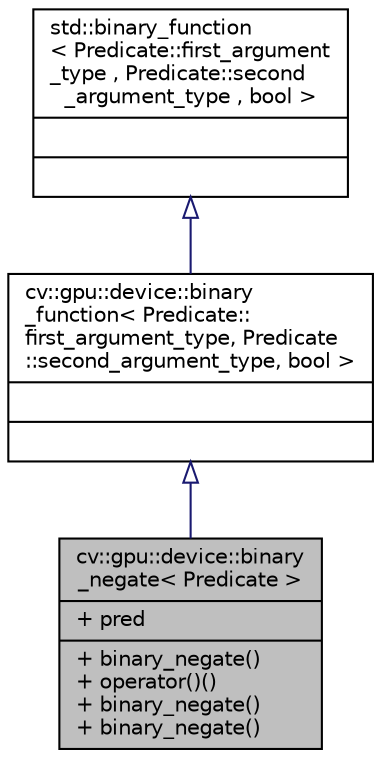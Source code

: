 digraph "cv::gpu::device::binary_negate&lt; Predicate &gt;"
{
 // LATEX_PDF_SIZE
  edge [fontname="Helvetica",fontsize="10",labelfontname="Helvetica",labelfontsize="10"];
  node [fontname="Helvetica",fontsize="10",shape=record];
  Node1 [label="{cv::gpu::device::binary\l_negate\< Predicate \>\n|+ pred\l|+ binary_negate()\l+ operator()()\l+ binary_negate()\l+ binary_negate()\l}",height=0.2,width=0.4,color="black", fillcolor="grey75", style="filled", fontcolor="black",tooltip=" "];
  Node2 -> Node1 [dir="back",color="midnightblue",fontsize="10",style="solid",arrowtail="onormal",fontname="Helvetica"];
  Node2 [label="{cv::gpu::device::binary\l_function\< Predicate::\lfirst_argument_type, Predicate\l::second_argument_type, bool \>\n||}",height=0.2,width=0.4,color="black", fillcolor="white", style="filled",URL="$structcv_1_1gpu_1_1device_1_1binary__function.html",tooltip=" "];
  Node3 -> Node2 [dir="back",color="midnightblue",fontsize="10",style="solid",arrowtail="onormal",fontname="Helvetica"];
  Node3 [label="{std::binary_function\l\< Predicate::first_argument\l_type , Predicate::second\l_argument_type , bool  \>\n||}",height=0.2,width=0.4,color="black", fillcolor="white", style="filled",tooltip=" "];
}
